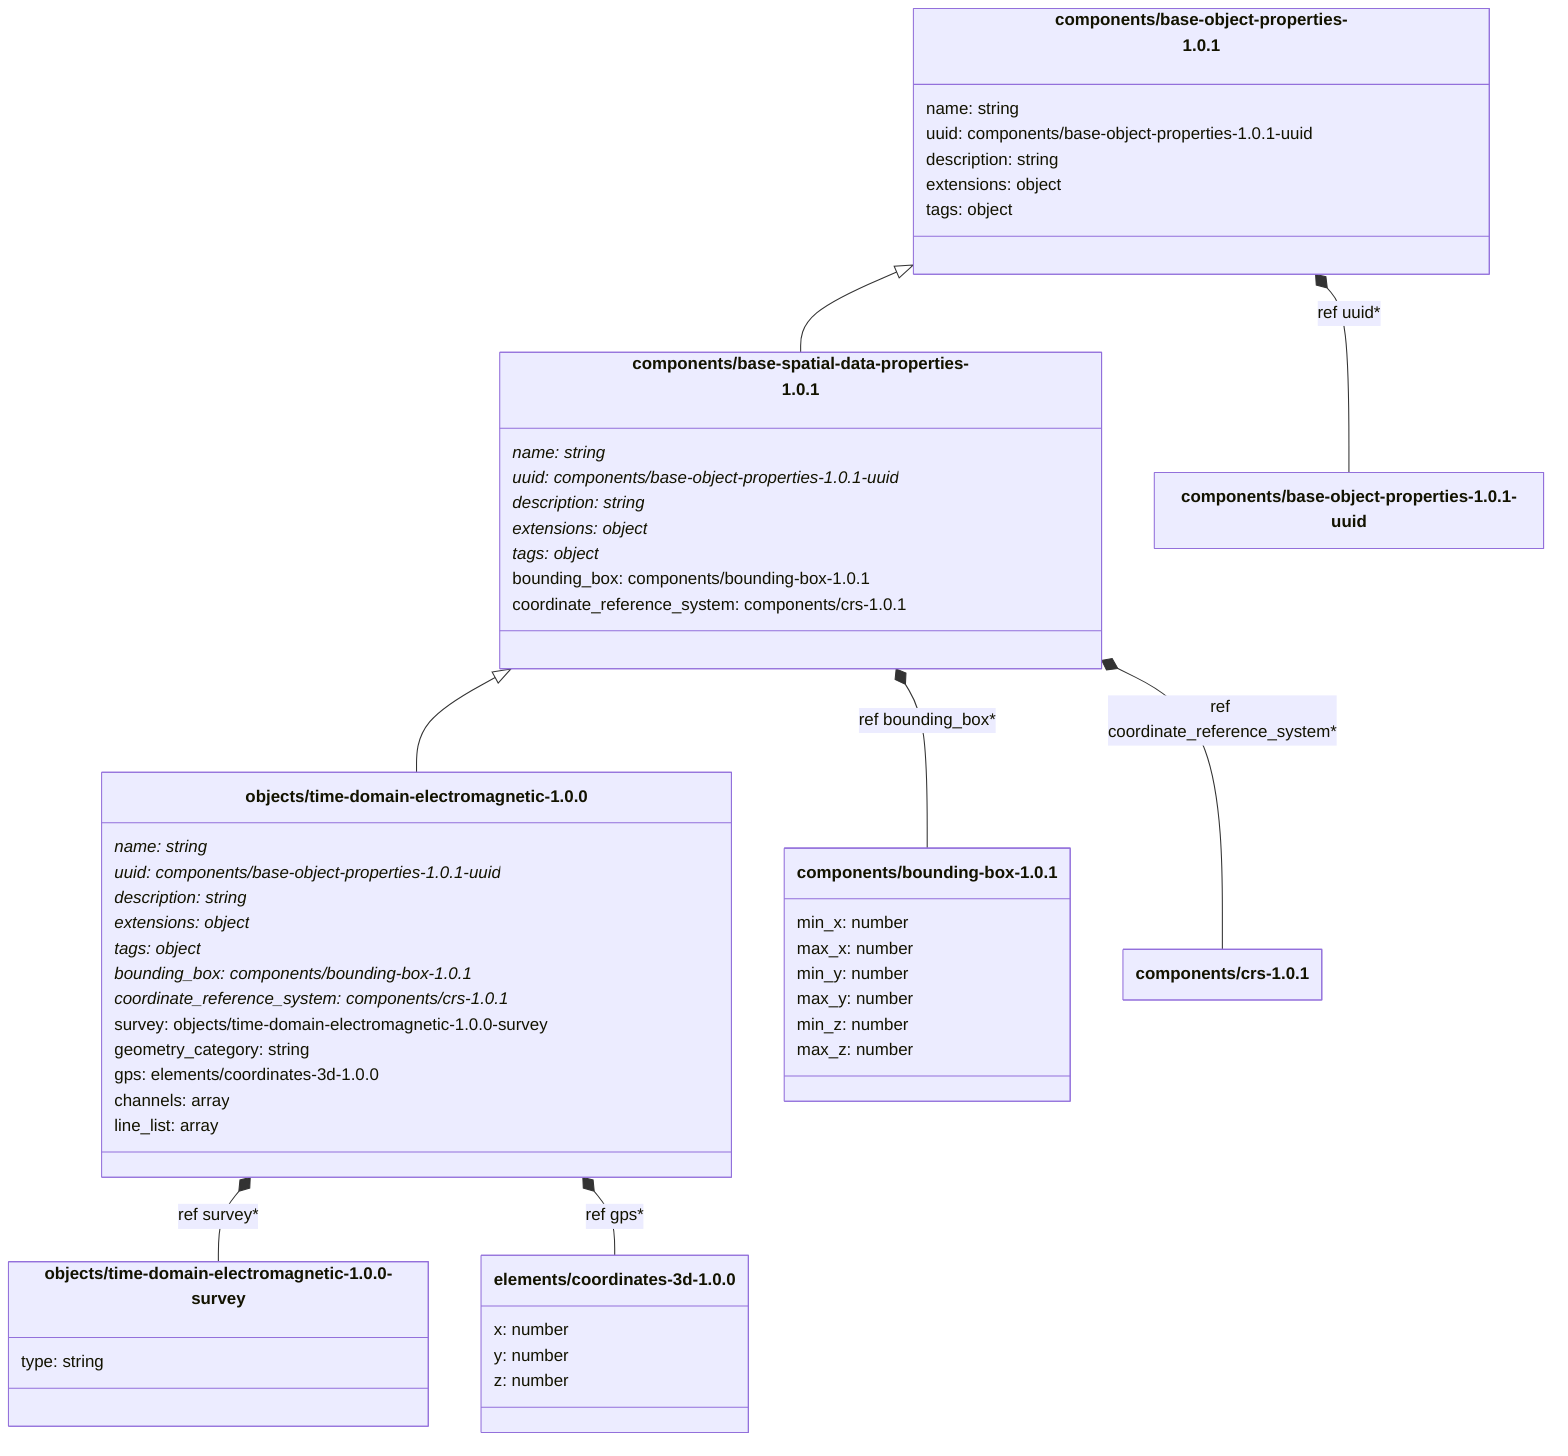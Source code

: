 ---
config:
    class:
        hideEmptyMembersBox: true
---

classDiagram
    class `components/base-object-properties-1.0.1`:::schemaComponent {
        name: string
        uuid: components/base-object-properties-1.0.1-uuid
        description: string
        extensions: object
        tags: object
    }
    class `components/base-spatial-data-properties-1.0.1`:::schemaComponent {
        name: string*
        uuid: components/base-object-properties-1.0.1-uuid*
        description: string*
        extensions: object*
        tags: object*
        bounding_box: components/bounding-box-1.0.1
        coordinate_reference_system: components/crs-1.0.1
    }
    `components/base-object-properties-1.0.1` <|-- `components/base-spatial-data-properties-1.0.1`
    class `objects/time-domain-electromagnetic-1.0.0`:::schemaObject {
        name: string*
        uuid: components/base-object-properties-1.0.1-uuid*
        description: string*
        extensions: object*
        tags: object*
        bounding_box: components/bounding-box-1.0.1*
        coordinate_reference_system: components/crs-1.0.1*
        survey: objects/time-domain-electromagnetic-1.0.0-survey
        geometry_category: string
        gps: elements/coordinates-3d-1.0.0
        channels: array
        line_list: array
    }
    `components/base-spatial-data-properties-1.0.1` <|-- `objects/time-domain-electromagnetic-1.0.0`
    `components/base-object-properties-1.0.1` *-- `components/base-object-properties-1.0.1-uuid` : ref uuid*
    `components/base-spatial-data-properties-1.0.1` *-- `components/bounding-box-1.0.1` : ref bounding_box*
    `components/base-spatial-data-properties-1.0.1` *-- `components/crs-1.0.1` : ref coordinate_reference_system*
    `objects/time-domain-electromagnetic-1.0.0` *-- `objects/time-domain-electromagnetic-1.0.0-survey` : ref survey*
    `objects/time-domain-electromagnetic-1.0.0` *-- `elements/coordinates-3d-1.0.0` : ref gps*
    class `components/base-object-properties-1.0.1-uuid`:::schemaImplicit {
    }
    class `objects/time-domain-electromagnetic-1.0.0-survey`:::schemaImplicit {
        type: string
    }
    class `elements/coordinates-3d-1.0.0`:::schemaElement {
        x: number
        y: number
        z: number
    }
    class `components/bounding-box-1.0.1`:::schemaComponent {
        min_x: number
        max_x: number
        min_y: number
        max_y: number
        min_z: number
        max_z: number
    }
    class `components/crs-1.0.1`:::schemaComponent {
    }